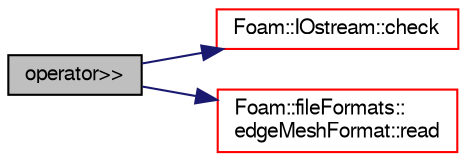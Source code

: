 digraph "operator&gt;&gt;"
{
  bgcolor="transparent";
  edge [fontname="FreeSans",fontsize="10",labelfontname="FreeSans",labelfontsize="10"];
  node [fontname="FreeSans",fontsize="10",shape=record];
  rankdir="LR";
  Node256 [label="operator\>\>",height=0.2,width=0.4,color="black", fillcolor="grey75", style="filled", fontcolor="black"];
  Node256 -> Node257 [color="midnightblue",fontsize="10",style="solid",fontname="FreeSans"];
  Node257 [label="Foam::IOstream::check",height=0.2,width=0.4,color="red",URL="$a26226.html#a367eb3425fc4e8270e2aa961df8ac8a5",tooltip="Check IOstream status for given operation. "];
  Node256 -> Node306 [color="midnightblue",fontsize="10",style="solid",fontname="FreeSans"];
  Node306 [label="Foam::fileFormats::\ledgeMeshFormat::read",height=0.2,width=0.4,color="red",URL="$a21758.html#a22c713e4cb4d8f5a7c987c659e74ed80",tooltip="Read edgeMesh components from stream. "];
}
